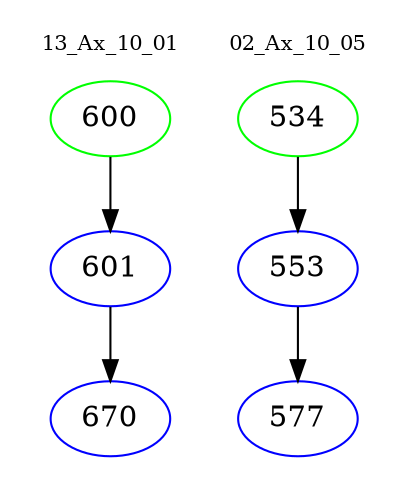 digraph{
subgraph cluster_0 {
color = white
label = "13_Ax_10_01";
fontsize=10;
T0_600 [label="600", color="green"]
T0_600 -> T0_601 [color="black"]
T0_601 [label="601", color="blue"]
T0_601 -> T0_670 [color="black"]
T0_670 [label="670", color="blue"]
}
subgraph cluster_1 {
color = white
label = "02_Ax_10_05";
fontsize=10;
T1_534 [label="534", color="green"]
T1_534 -> T1_553 [color="black"]
T1_553 [label="553", color="blue"]
T1_553 -> T1_577 [color="black"]
T1_577 [label="577", color="blue"]
}
}
